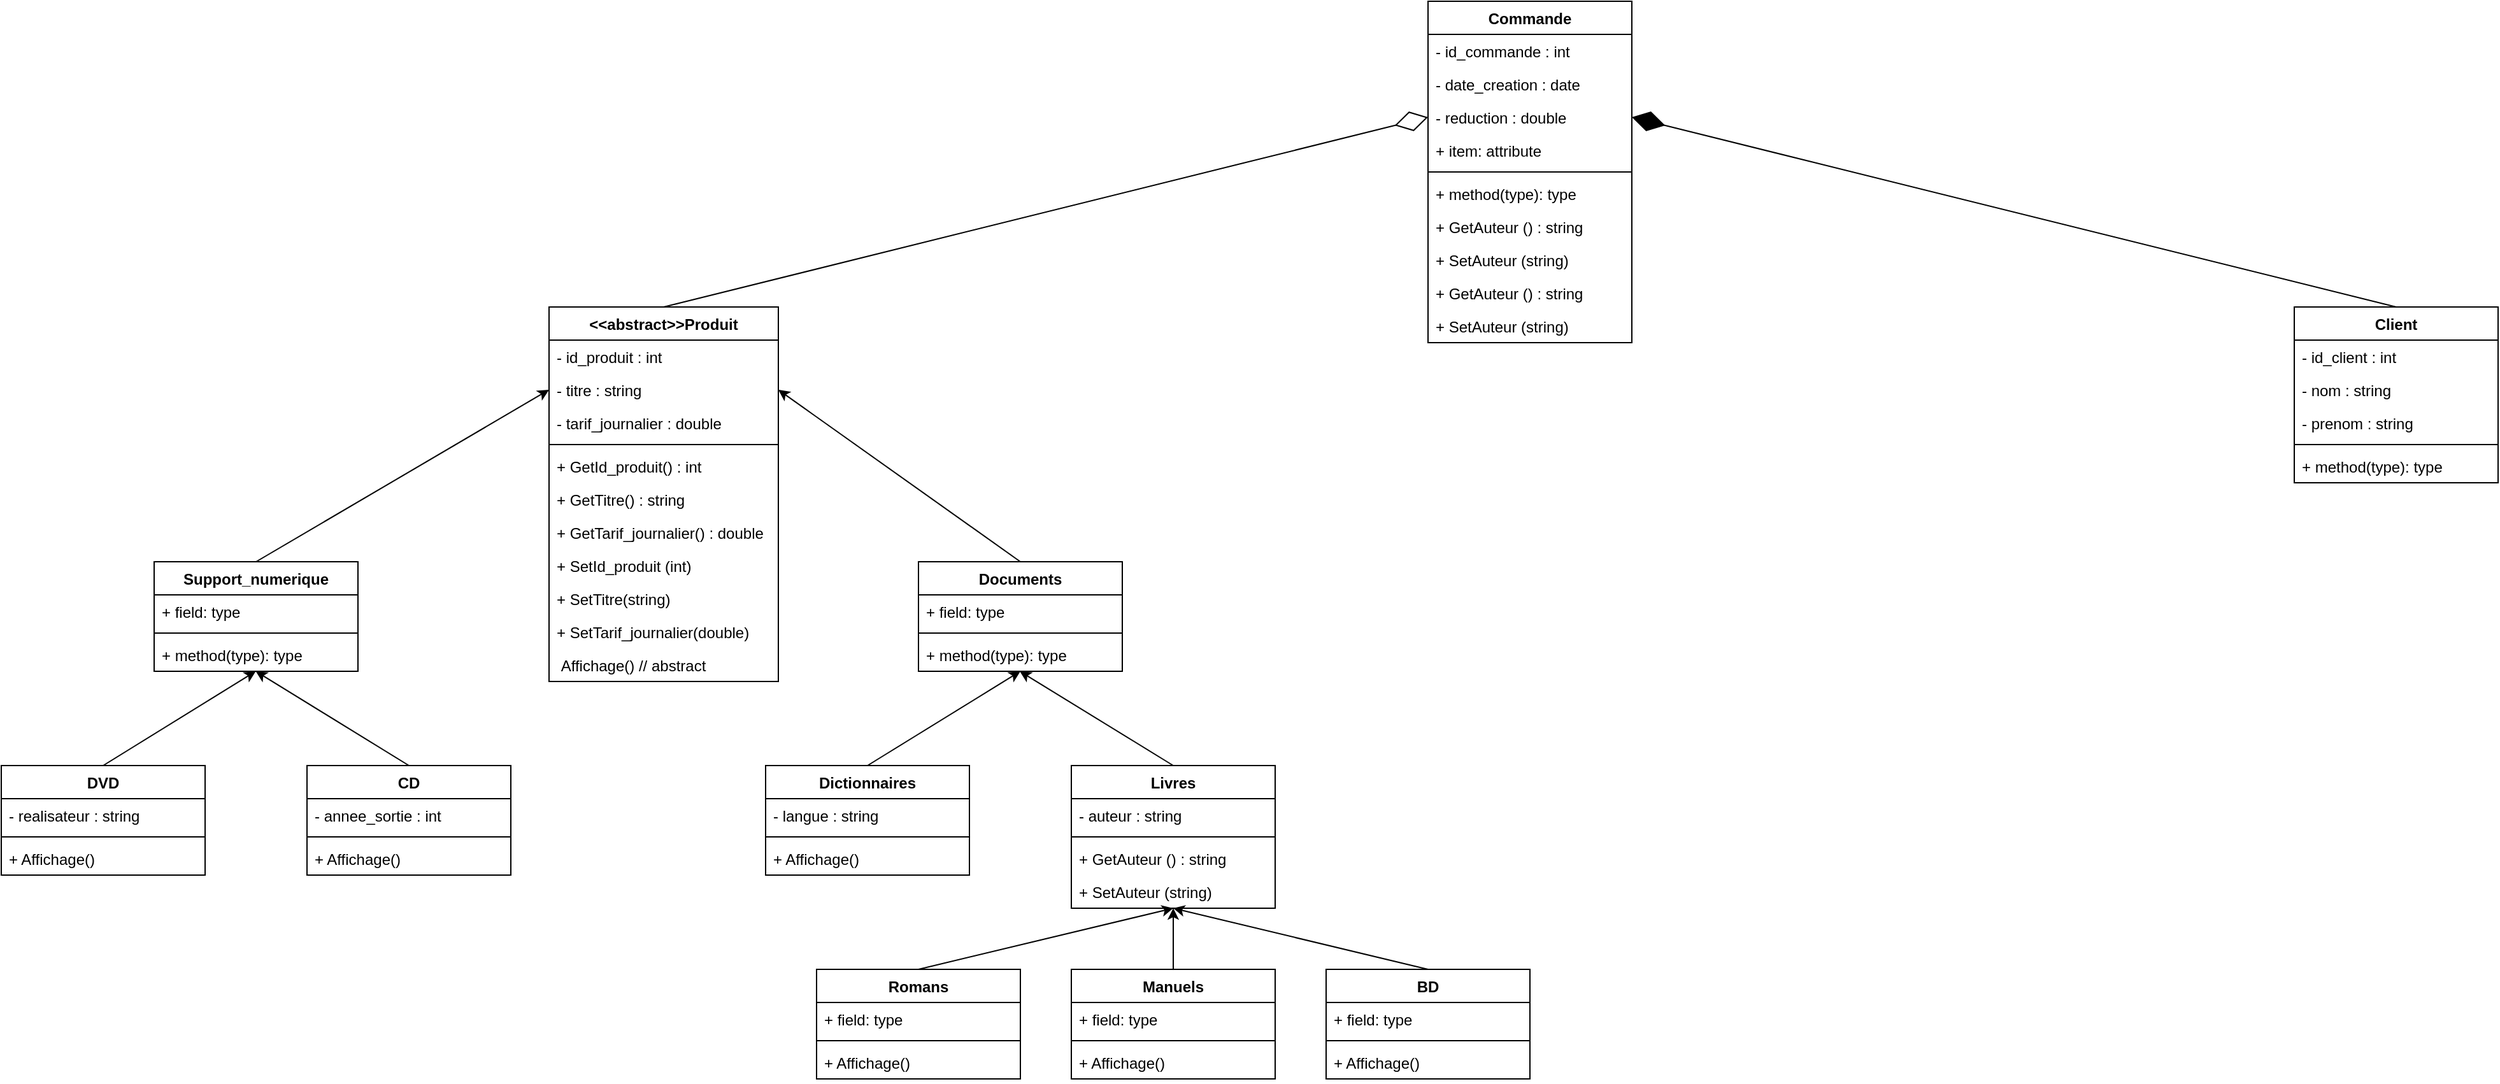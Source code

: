 <mxfile version="12.9.14" type="github">
  <diagram id="Si2locz9k4Dn_10qz3O4" name="Page-1">
    <mxGraphModel dx="813" dy="1535" grid="1" gridSize="10" guides="1" tooltips="1" connect="1" arrows="1" fold="1" page="1" pageScale="1" pageWidth="850" pageHeight="1100" math="0" shadow="0">
      <root>
        <mxCell id="0" />
        <mxCell id="1" parent="0" />
        <mxCell id="rb-MqD_NAWT4kMZUoV1C-5" value="DVD" style="swimlane;fontStyle=1;align=center;verticalAlign=top;childLayout=stackLayout;horizontal=1;startSize=26;horizontalStack=0;resizeParent=1;resizeParentMax=0;resizeLast=0;collapsible=1;marginBottom=0;" parent="1" vertex="1">
          <mxGeometry x="80" y="480" width="160" height="86" as="geometry" />
        </mxCell>
        <mxCell id="rb-MqD_NAWT4kMZUoV1C-6" value="- realisateur : string" style="text;strokeColor=none;fillColor=none;align=left;verticalAlign=top;spacingLeft=4;spacingRight=4;overflow=hidden;rotatable=0;points=[[0,0.5],[1,0.5]];portConstraint=eastwest;" parent="rb-MqD_NAWT4kMZUoV1C-5" vertex="1">
          <mxGeometry y="26" width="160" height="26" as="geometry" />
        </mxCell>
        <mxCell id="rb-MqD_NAWT4kMZUoV1C-7" value="" style="line;strokeWidth=1;fillColor=none;align=left;verticalAlign=middle;spacingTop=-1;spacingLeft=3;spacingRight=3;rotatable=0;labelPosition=right;points=[];portConstraint=eastwest;" parent="rb-MqD_NAWT4kMZUoV1C-5" vertex="1">
          <mxGeometry y="52" width="160" height="8" as="geometry" />
        </mxCell>
        <mxCell id="tzq9qLVQ6whCQIbnyR1z-40" value="+ Affichage()" style="text;strokeColor=none;fillColor=none;align=left;verticalAlign=top;spacingLeft=4;spacingRight=4;overflow=hidden;rotatable=0;points=[[0,0.5],[1,0.5]];portConstraint=eastwest;" vertex="1" parent="rb-MqD_NAWT4kMZUoV1C-5">
          <mxGeometry y="60" width="160" height="26" as="geometry" />
        </mxCell>
        <mxCell id="rb-MqD_NAWT4kMZUoV1C-9" value="CD" style="swimlane;fontStyle=1;align=center;verticalAlign=top;childLayout=stackLayout;horizontal=1;startSize=26;horizontalStack=0;resizeParent=1;resizeParentMax=0;resizeLast=0;collapsible=1;marginBottom=0;" parent="1" vertex="1">
          <mxGeometry x="320" y="480" width="160" height="86" as="geometry" />
        </mxCell>
        <mxCell id="rb-MqD_NAWT4kMZUoV1C-10" value="- annee_sortie : int" style="text;strokeColor=none;fillColor=none;align=left;verticalAlign=top;spacingLeft=4;spacingRight=4;overflow=hidden;rotatable=0;points=[[0,0.5],[1,0.5]];portConstraint=eastwest;" parent="rb-MqD_NAWT4kMZUoV1C-9" vertex="1">
          <mxGeometry y="26" width="160" height="26" as="geometry" />
        </mxCell>
        <mxCell id="rb-MqD_NAWT4kMZUoV1C-11" value="" style="line;strokeWidth=1;fillColor=none;align=left;verticalAlign=middle;spacingTop=-1;spacingLeft=3;spacingRight=3;rotatable=0;labelPosition=right;points=[];portConstraint=eastwest;" parent="rb-MqD_NAWT4kMZUoV1C-9" vertex="1">
          <mxGeometry y="52" width="160" height="8" as="geometry" />
        </mxCell>
        <mxCell id="tzq9qLVQ6whCQIbnyR1z-41" value="+ Affichage()" style="text;strokeColor=none;fillColor=none;align=left;verticalAlign=top;spacingLeft=4;spacingRight=4;overflow=hidden;rotatable=0;points=[[0,0.5],[1,0.5]];portConstraint=eastwest;" vertex="1" parent="rb-MqD_NAWT4kMZUoV1C-9">
          <mxGeometry y="60" width="160" height="26" as="geometry" />
        </mxCell>
        <mxCell id="tzq9qLVQ6whCQIbnyR1z-1" value="Support_numerique" style="swimlane;fontStyle=1;align=center;verticalAlign=top;childLayout=stackLayout;horizontal=1;startSize=26;horizontalStack=0;resizeParent=1;resizeParentMax=0;resizeLast=0;collapsible=1;marginBottom=0;" vertex="1" parent="1">
          <mxGeometry x="200" y="320" width="160" height="86" as="geometry" />
        </mxCell>
        <mxCell id="tzq9qLVQ6whCQIbnyR1z-2" value="+ field: type" style="text;strokeColor=none;fillColor=none;align=left;verticalAlign=top;spacingLeft=4;spacingRight=4;overflow=hidden;rotatable=0;points=[[0,0.5],[1,0.5]];portConstraint=eastwest;" vertex="1" parent="tzq9qLVQ6whCQIbnyR1z-1">
          <mxGeometry y="26" width="160" height="26" as="geometry" />
        </mxCell>
        <mxCell id="tzq9qLVQ6whCQIbnyR1z-3" value="" style="line;strokeWidth=1;fillColor=none;align=left;verticalAlign=middle;spacingTop=-1;spacingLeft=3;spacingRight=3;rotatable=0;labelPosition=right;points=[];portConstraint=eastwest;" vertex="1" parent="tzq9qLVQ6whCQIbnyR1z-1">
          <mxGeometry y="52" width="160" height="8" as="geometry" />
        </mxCell>
        <mxCell id="tzq9qLVQ6whCQIbnyR1z-4" value="+ method(type): type" style="text;strokeColor=none;fillColor=none;align=left;verticalAlign=top;spacingLeft=4;spacingRight=4;overflow=hidden;rotatable=0;points=[[0,0.5],[1,0.5]];portConstraint=eastwest;" vertex="1" parent="tzq9qLVQ6whCQIbnyR1z-1">
          <mxGeometry y="60" width="160" height="26" as="geometry" />
        </mxCell>
        <mxCell id="rb-MqD_NAWT4kMZUoV1C-13" value="Documents" style="swimlane;fontStyle=1;align=center;verticalAlign=top;childLayout=stackLayout;horizontal=1;startSize=26;horizontalStack=0;resizeParent=1;resizeParentMax=0;resizeLast=0;collapsible=1;marginBottom=0;" parent="1" vertex="1">
          <mxGeometry x="800" y="320" width="160" height="86" as="geometry" />
        </mxCell>
        <mxCell id="rb-MqD_NAWT4kMZUoV1C-14" value="+ field: type" style="text;strokeColor=none;fillColor=none;align=left;verticalAlign=top;spacingLeft=4;spacingRight=4;overflow=hidden;rotatable=0;points=[[0,0.5],[1,0.5]];portConstraint=eastwest;" parent="rb-MqD_NAWT4kMZUoV1C-13" vertex="1">
          <mxGeometry y="26" width="160" height="26" as="geometry" />
        </mxCell>
        <mxCell id="rb-MqD_NAWT4kMZUoV1C-15" value="" style="line;strokeWidth=1;fillColor=none;align=left;verticalAlign=middle;spacingTop=-1;spacingLeft=3;spacingRight=3;rotatable=0;labelPosition=right;points=[];portConstraint=eastwest;" parent="rb-MqD_NAWT4kMZUoV1C-13" vertex="1">
          <mxGeometry y="52" width="160" height="8" as="geometry" />
        </mxCell>
        <mxCell id="rb-MqD_NAWT4kMZUoV1C-16" value="+ method(type): type" style="text;strokeColor=none;fillColor=none;align=left;verticalAlign=top;spacingLeft=4;spacingRight=4;overflow=hidden;rotatable=0;points=[[0,0.5],[1,0.5]];portConstraint=eastwest;" parent="rb-MqD_NAWT4kMZUoV1C-13" vertex="1">
          <mxGeometry y="60" width="160" height="26" as="geometry" />
        </mxCell>
        <mxCell id="rb-MqD_NAWT4kMZUoV1C-21" value="Dictionnaires" style="swimlane;fontStyle=1;align=center;verticalAlign=top;childLayout=stackLayout;horizontal=1;startSize=26;horizontalStack=0;resizeParent=1;resizeParentMax=0;resizeLast=0;collapsible=1;marginBottom=0;" parent="1" vertex="1">
          <mxGeometry x="680" y="480" width="160" height="86" as="geometry" />
        </mxCell>
        <mxCell id="rb-MqD_NAWT4kMZUoV1C-22" value="- langue : string" style="text;strokeColor=none;fillColor=none;align=left;verticalAlign=top;spacingLeft=4;spacingRight=4;overflow=hidden;rotatable=0;points=[[0,0.5],[1,0.5]];portConstraint=eastwest;" parent="rb-MqD_NAWT4kMZUoV1C-21" vertex="1">
          <mxGeometry y="26" width="160" height="26" as="geometry" />
        </mxCell>
        <mxCell id="rb-MqD_NAWT4kMZUoV1C-23" value="" style="line;strokeWidth=1;fillColor=none;align=left;verticalAlign=middle;spacingTop=-1;spacingLeft=3;spacingRight=3;rotatable=0;labelPosition=right;points=[];portConstraint=eastwest;" parent="rb-MqD_NAWT4kMZUoV1C-21" vertex="1">
          <mxGeometry y="52" width="160" height="8" as="geometry" />
        </mxCell>
        <mxCell id="tzq9qLVQ6whCQIbnyR1z-42" value="+ Affichage()" style="text;strokeColor=none;fillColor=none;align=left;verticalAlign=top;spacingLeft=4;spacingRight=4;overflow=hidden;rotatable=0;points=[[0,0.5],[1,0.5]];portConstraint=eastwest;" vertex="1" parent="rb-MqD_NAWT4kMZUoV1C-21">
          <mxGeometry y="60" width="160" height="26" as="geometry" />
        </mxCell>
        <mxCell id="rb-MqD_NAWT4kMZUoV1C-25" value="Livres" style="swimlane;fontStyle=1;align=center;verticalAlign=top;childLayout=stackLayout;horizontal=1;startSize=26;horizontalStack=0;resizeParent=1;resizeParentMax=0;resizeLast=0;collapsible=1;marginBottom=0;" parent="1" vertex="1">
          <mxGeometry x="920" y="480" width="160" height="112" as="geometry" />
        </mxCell>
        <mxCell id="rb-MqD_NAWT4kMZUoV1C-26" value="- auteur : string" style="text;strokeColor=none;fillColor=none;align=left;verticalAlign=top;spacingLeft=4;spacingRight=4;overflow=hidden;rotatable=0;points=[[0,0.5],[1,0.5]];portConstraint=eastwest;" parent="rb-MqD_NAWT4kMZUoV1C-25" vertex="1">
          <mxGeometry y="26" width="160" height="26" as="geometry" />
        </mxCell>
        <mxCell id="rb-MqD_NAWT4kMZUoV1C-27" value="" style="line;strokeWidth=1;fillColor=none;align=left;verticalAlign=middle;spacingTop=-1;spacingLeft=3;spacingRight=3;rotatable=0;labelPosition=right;points=[];portConstraint=eastwest;" parent="rb-MqD_NAWT4kMZUoV1C-25" vertex="1">
          <mxGeometry y="52" width="160" height="8" as="geometry" />
        </mxCell>
        <mxCell id="rb-MqD_NAWT4kMZUoV1C-28" value="+ GetAuteur () : string" style="text;strokeColor=none;fillColor=none;align=left;verticalAlign=top;spacingLeft=4;spacingRight=4;overflow=hidden;rotatable=0;points=[[0,0.5],[1,0.5]];portConstraint=eastwest;" parent="rb-MqD_NAWT4kMZUoV1C-25" vertex="1">
          <mxGeometry y="60" width="160" height="26" as="geometry" />
        </mxCell>
        <mxCell id="tzq9qLVQ6whCQIbnyR1z-46" value="+ SetAuteur (string)" style="text;strokeColor=none;fillColor=none;align=left;verticalAlign=top;spacingLeft=4;spacingRight=4;overflow=hidden;rotatable=0;points=[[0,0.5],[1,0.5]];portConstraint=eastwest;" vertex="1" parent="rb-MqD_NAWT4kMZUoV1C-25">
          <mxGeometry y="86" width="160" height="26" as="geometry" />
        </mxCell>
        <mxCell id="rb-MqD_NAWT4kMZUoV1C-37" value="BD" style="swimlane;fontStyle=1;align=center;verticalAlign=top;childLayout=stackLayout;horizontal=1;startSize=26;horizontalStack=0;resizeParent=1;resizeParentMax=0;resizeLast=0;collapsible=1;marginBottom=0;" parent="1" vertex="1">
          <mxGeometry x="1120" y="640" width="160" height="86" as="geometry" />
        </mxCell>
        <mxCell id="rb-MqD_NAWT4kMZUoV1C-38" value="+ field: type" style="text;strokeColor=none;fillColor=none;align=left;verticalAlign=top;spacingLeft=4;spacingRight=4;overflow=hidden;rotatable=0;points=[[0,0.5],[1,0.5]];portConstraint=eastwest;" parent="rb-MqD_NAWT4kMZUoV1C-37" vertex="1">
          <mxGeometry y="26" width="160" height="26" as="geometry" />
        </mxCell>
        <mxCell id="rb-MqD_NAWT4kMZUoV1C-39" value="" style="line;strokeWidth=1;fillColor=none;align=left;verticalAlign=middle;spacingTop=-1;spacingLeft=3;spacingRight=3;rotatable=0;labelPosition=right;points=[];portConstraint=eastwest;" parent="rb-MqD_NAWT4kMZUoV1C-37" vertex="1">
          <mxGeometry y="52" width="160" height="8" as="geometry" />
        </mxCell>
        <mxCell id="tzq9qLVQ6whCQIbnyR1z-45" value="+ Affichage()" style="text;strokeColor=none;fillColor=none;align=left;verticalAlign=top;spacingLeft=4;spacingRight=4;overflow=hidden;rotatable=0;points=[[0,0.5],[1,0.5]];portConstraint=eastwest;" vertex="1" parent="rb-MqD_NAWT4kMZUoV1C-37">
          <mxGeometry y="60" width="160" height="26" as="geometry" />
        </mxCell>
        <mxCell id="rb-MqD_NAWT4kMZUoV1C-33" value="Manuels" style="swimlane;fontStyle=1;align=center;verticalAlign=top;childLayout=stackLayout;horizontal=1;startSize=26;horizontalStack=0;resizeParent=1;resizeParentMax=0;resizeLast=0;collapsible=1;marginBottom=0;" parent="1" vertex="1">
          <mxGeometry x="920" y="640" width="160" height="86" as="geometry" />
        </mxCell>
        <mxCell id="rb-MqD_NAWT4kMZUoV1C-34" value="+ field: type" style="text;strokeColor=none;fillColor=none;align=left;verticalAlign=top;spacingLeft=4;spacingRight=4;overflow=hidden;rotatable=0;points=[[0,0.5],[1,0.5]];portConstraint=eastwest;" parent="rb-MqD_NAWT4kMZUoV1C-33" vertex="1">
          <mxGeometry y="26" width="160" height="26" as="geometry" />
        </mxCell>
        <mxCell id="rb-MqD_NAWT4kMZUoV1C-35" value="" style="line;strokeWidth=1;fillColor=none;align=left;verticalAlign=middle;spacingTop=-1;spacingLeft=3;spacingRight=3;rotatable=0;labelPosition=right;points=[];portConstraint=eastwest;" parent="rb-MqD_NAWT4kMZUoV1C-33" vertex="1">
          <mxGeometry y="52" width="160" height="8" as="geometry" />
        </mxCell>
        <mxCell id="tzq9qLVQ6whCQIbnyR1z-44" value="+ Affichage()" style="text;strokeColor=none;fillColor=none;align=left;verticalAlign=top;spacingLeft=4;spacingRight=4;overflow=hidden;rotatable=0;points=[[0,0.5],[1,0.5]];portConstraint=eastwest;" vertex="1" parent="rb-MqD_NAWT4kMZUoV1C-33">
          <mxGeometry y="60" width="160" height="26" as="geometry" />
        </mxCell>
        <mxCell id="rb-MqD_NAWT4kMZUoV1C-29" value="Romans" style="swimlane;fontStyle=1;align=center;verticalAlign=top;childLayout=stackLayout;horizontal=1;startSize=26;horizontalStack=0;resizeParent=1;resizeParentMax=0;resizeLast=0;collapsible=1;marginBottom=0;" parent="1" vertex="1">
          <mxGeometry x="720" y="640" width="160" height="86" as="geometry" />
        </mxCell>
        <mxCell id="rb-MqD_NAWT4kMZUoV1C-30" value="+ field: type" style="text;strokeColor=none;fillColor=none;align=left;verticalAlign=top;spacingLeft=4;spacingRight=4;overflow=hidden;rotatable=0;points=[[0,0.5],[1,0.5]];portConstraint=eastwest;" parent="rb-MqD_NAWT4kMZUoV1C-29" vertex="1">
          <mxGeometry y="26" width="160" height="26" as="geometry" />
        </mxCell>
        <mxCell id="rb-MqD_NAWT4kMZUoV1C-31" value="" style="line;strokeWidth=1;fillColor=none;align=left;verticalAlign=middle;spacingTop=-1;spacingLeft=3;spacingRight=3;rotatable=0;labelPosition=right;points=[];portConstraint=eastwest;" parent="rb-MqD_NAWT4kMZUoV1C-29" vertex="1">
          <mxGeometry y="52" width="160" height="8" as="geometry" />
        </mxCell>
        <mxCell id="tzq9qLVQ6whCQIbnyR1z-43" value="+ Affichage()" style="text;strokeColor=none;fillColor=none;align=left;verticalAlign=top;spacingLeft=4;spacingRight=4;overflow=hidden;rotatable=0;points=[[0,0.5],[1,0.5]];portConstraint=eastwest;" vertex="1" parent="rb-MqD_NAWT4kMZUoV1C-29">
          <mxGeometry y="60" width="160" height="26" as="geometry" />
        </mxCell>
        <mxCell id="rb-MqD_NAWT4kMZUoV1C-1" value="&lt;&lt;abstract&gt;&gt;Produit" style="swimlane;fontStyle=1;align=center;verticalAlign=top;childLayout=stackLayout;horizontal=1;startSize=26;horizontalStack=0;resizeParent=1;resizeParentMax=0;resizeLast=0;collapsible=1;marginBottom=0;" parent="1" vertex="1">
          <mxGeometry x="510" y="120" width="180" height="294" as="geometry" />
        </mxCell>
        <mxCell id="rb-MqD_NAWT4kMZUoV1C-2" value="- id_produit : int" style="text;strokeColor=none;fillColor=none;align=left;verticalAlign=top;spacingLeft=4;spacingRight=4;overflow=hidden;rotatable=0;points=[[0,0.5],[1,0.5]];portConstraint=eastwest;" parent="rb-MqD_NAWT4kMZUoV1C-1" vertex="1">
          <mxGeometry y="26" width="180" height="26" as="geometry" />
        </mxCell>
        <mxCell id="meF54CxMP4Rzf3T3WrZb-1" value="- titre : string" style="text;strokeColor=none;fillColor=none;align=left;verticalAlign=top;spacingLeft=4;spacingRight=4;overflow=hidden;rotatable=0;points=[[0,0.5],[1,0.5]];portConstraint=eastwest;" parent="rb-MqD_NAWT4kMZUoV1C-1" vertex="1">
          <mxGeometry y="52" width="180" height="26" as="geometry" />
        </mxCell>
        <mxCell id="meF54CxMP4Rzf3T3WrZb-2" value="- tarif_journalier : double" style="text;strokeColor=none;fillColor=none;align=left;verticalAlign=top;spacingLeft=4;spacingRight=4;overflow=hidden;rotatable=0;points=[[0,0.5],[1,0.5]];portConstraint=eastwest;" parent="rb-MqD_NAWT4kMZUoV1C-1" vertex="1">
          <mxGeometry y="78" width="180" height="26" as="geometry" />
        </mxCell>
        <mxCell id="rb-MqD_NAWT4kMZUoV1C-3" value="" style="line;strokeWidth=1;fillColor=none;align=left;verticalAlign=middle;spacingTop=-1;spacingLeft=3;spacingRight=3;rotatable=0;labelPosition=right;points=[];portConstraint=eastwest;" parent="rb-MqD_NAWT4kMZUoV1C-1" vertex="1">
          <mxGeometry y="104" width="180" height="8" as="geometry" />
        </mxCell>
        <mxCell id="rb-MqD_NAWT4kMZUoV1C-4" value="+ GetId_produit() : int" style="text;strokeColor=none;fillColor=none;align=left;verticalAlign=top;spacingLeft=4;spacingRight=4;overflow=hidden;rotatable=0;points=[[0,0.5],[1,0.5]];portConstraint=eastwest;" parent="rb-MqD_NAWT4kMZUoV1C-1" vertex="1">
          <mxGeometry y="112" width="180" height="26" as="geometry" />
        </mxCell>
        <mxCell id="tzq9qLVQ6whCQIbnyR1z-31" value="+ GetTitre() : string" style="text;strokeColor=none;fillColor=none;align=left;verticalAlign=top;spacingLeft=4;spacingRight=4;overflow=hidden;rotatable=0;points=[[0,0.5],[1,0.5]];portConstraint=eastwest;" vertex="1" parent="rb-MqD_NAWT4kMZUoV1C-1">
          <mxGeometry y="138" width="180" height="26" as="geometry" />
        </mxCell>
        <mxCell id="tzq9qLVQ6whCQIbnyR1z-32" value="+ GetTarif_journalier() : double" style="text;strokeColor=none;fillColor=none;align=left;verticalAlign=top;spacingLeft=4;spacingRight=4;overflow=hidden;rotatable=0;points=[[0,0.5],[1,0.5]];portConstraint=eastwest;" vertex="1" parent="rb-MqD_NAWT4kMZUoV1C-1">
          <mxGeometry y="164" width="180" height="26" as="geometry" />
        </mxCell>
        <mxCell id="tzq9qLVQ6whCQIbnyR1z-36" value="+ SetId_produit (int)" style="text;strokeColor=none;fillColor=none;align=left;verticalAlign=top;spacingLeft=4;spacingRight=4;overflow=hidden;rotatable=0;points=[[0,0.5],[1,0.5]];portConstraint=eastwest;" vertex="1" parent="rb-MqD_NAWT4kMZUoV1C-1">
          <mxGeometry y="190" width="180" height="26" as="geometry" />
        </mxCell>
        <mxCell id="tzq9qLVQ6whCQIbnyR1z-34" value="+ SetTitre(string)" style="text;strokeColor=none;fillColor=none;align=left;verticalAlign=top;spacingLeft=4;spacingRight=4;overflow=hidden;rotatable=0;points=[[0,0.5],[1,0.5]];portConstraint=eastwest;" vertex="1" parent="rb-MqD_NAWT4kMZUoV1C-1">
          <mxGeometry y="216" width="180" height="26" as="geometry" />
        </mxCell>
        <mxCell id="tzq9qLVQ6whCQIbnyR1z-35" value="+ SetTarif_journalier(double)" style="text;strokeColor=none;fillColor=none;align=left;verticalAlign=top;spacingLeft=4;spacingRight=4;overflow=hidden;rotatable=0;points=[[0,0.5],[1,0.5]];portConstraint=eastwest;" vertex="1" parent="rb-MqD_NAWT4kMZUoV1C-1">
          <mxGeometry y="242" width="180" height="26" as="geometry" />
        </mxCell>
        <mxCell id="tzq9qLVQ6whCQIbnyR1z-37" value=" Affichage() // abstract" style="text;strokeColor=none;fillColor=none;align=left;verticalAlign=top;spacingLeft=4;spacingRight=4;overflow=hidden;rotatable=0;points=[[0,0.5],[1,0.5]];portConstraint=eastwest;" vertex="1" parent="rb-MqD_NAWT4kMZUoV1C-1">
          <mxGeometry y="268" width="180" height="26" as="geometry" />
        </mxCell>
        <mxCell id="tzq9qLVQ6whCQIbnyR1z-5" value="" style="endArrow=classic;html=1;entryX=1;entryY=0.5;entryDx=0;entryDy=0;exitX=0.5;exitY=0;exitDx=0;exitDy=0;" edge="1" parent="1" source="rb-MqD_NAWT4kMZUoV1C-13" target="meF54CxMP4Rzf3T3WrZb-1">
          <mxGeometry width="50" height="50" relative="1" as="geometry">
            <mxPoint x="950" y="120" as="sourcePoint" />
            <mxPoint x="750" y="430" as="targetPoint" />
          </mxGeometry>
        </mxCell>
        <mxCell id="tzq9qLVQ6whCQIbnyR1z-6" value="" style="endArrow=classic;html=1;entryX=0;entryY=0.5;entryDx=0;entryDy=0;exitX=0.5;exitY=0;exitDx=0;exitDy=0;" edge="1" parent="1" source="tzq9qLVQ6whCQIbnyR1z-1" target="meF54CxMP4Rzf3T3WrZb-1">
          <mxGeometry width="50" height="50" relative="1" as="geometry">
            <mxPoint x="700" y="480" as="sourcePoint" />
            <mxPoint x="750" y="430" as="targetPoint" />
          </mxGeometry>
        </mxCell>
        <mxCell id="tzq9qLVQ6whCQIbnyR1z-7" value="" style="endArrow=classic;html=1;entryX=0.5;entryY=1;entryDx=0;entryDy=0;exitX=0.5;exitY=0;exitDx=0;exitDy=0;" edge="1" parent="1" source="rb-MqD_NAWT4kMZUoV1C-21" target="rb-MqD_NAWT4kMZUoV1C-13">
          <mxGeometry width="50" height="50" relative="1" as="geometry">
            <mxPoint x="700" y="480" as="sourcePoint" />
            <mxPoint x="750" y="430" as="targetPoint" />
          </mxGeometry>
        </mxCell>
        <mxCell id="tzq9qLVQ6whCQIbnyR1z-8" value="" style="endArrow=classic;html=1;entryX=0.497;entryY=0.998;entryDx=0;entryDy=0;entryPerimeter=0;exitX=0.5;exitY=0;exitDx=0;exitDy=0;" edge="1" parent="1" source="rb-MqD_NAWT4kMZUoV1C-25" target="rb-MqD_NAWT4kMZUoV1C-16">
          <mxGeometry width="50" height="50" relative="1" as="geometry">
            <mxPoint x="700" y="480" as="sourcePoint" />
            <mxPoint x="750" y="430" as="targetPoint" />
          </mxGeometry>
        </mxCell>
        <mxCell id="tzq9qLVQ6whCQIbnyR1z-9" value="" style="endArrow=classic;html=1;exitX=0.5;exitY=0;exitDx=0;exitDy=0;" edge="1" parent="1" source="rb-MqD_NAWT4kMZUoV1C-37">
          <mxGeometry width="50" height="50" relative="1" as="geometry">
            <mxPoint x="700" y="480" as="sourcePoint" />
            <mxPoint x="1000" y="592" as="targetPoint" />
          </mxGeometry>
        </mxCell>
        <mxCell id="tzq9qLVQ6whCQIbnyR1z-10" value="" style="endArrow=classic;html=1;exitX=0.5;exitY=0;exitDx=0;exitDy=0;entryX=0.5;entryY=1;entryDx=0;entryDy=0;" edge="1" parent="1" source="rb-MqD_NAWT4kMZUoV1C-33" target="rb-MqD_NAWT4kMZUoV1C-25">
          <mxGeometry width="50" height="50" relative="1" as="geometry">
            <mxPoint x="1210" y="650" as="sourcePoint" />
            <mxPoint x="1009.04" y="576.702" as="targetPoint" />
          </mxGeometry>
        </mxCell>
        <mxCell id="tzq9qLVQ6whCQIbnyR1z-11" value="" style="endArrow=classic;html=1;exitX=0.5;exitY=0;exitDx=0;exitDy=0;" edge="1" parent="1" source="rb-MqD_NAWT4kMZUoV1C-29">
          <mxGeometry width="50" height="50" relative="1" as="geometry">
            <mxPoint x="1010" y="650" as="sourcePoint" />
            <mxPoint x="1000" y="592" as="targetPoint" />
          </mxGeometry>
        </mxCell>
        <mxCell id="tzq9qLVQ6whCQIbnyR1z-12" value="" style="endArrow=classic;html=1;exitX=0.5;exitY=0;exitDx=0;exitDy=0;entryX=0.5;entryY=1;entryDx=0;entryDy=0;" edge="1" parent="1" source="rb-MqD_NAWT4kMZUoV1C-9">
          <mxGeometry width="50" height="50" relative="1" as="geometry">
            <mxPoint x="279.76" y="480" as="sourcePoint" />
            <mxPoint x="279.76" y="406" as="targetPoint" />
          </mxGeometry>
        </mxCell>
        <mxCell id="tzq9qLVQ6whCQIbnyR1z-13" value="" style="endArrow=classic;html=1;exitX=0.5;exitY=0;exitDx=0;exitDy=0;entryX=0.5;entryY=1;entryDx=0;entryDy=0;" edge="1" parent="1" source="rb-MqD_NAWT4kMZUoV1C-5">
          <mxGeometry width="50" height="50" relative="1" as="geometry">
            <mxPoint x="279.76" y="480" as="sourcePoint" />
            <mxPoint x="279.76" y="406" as="targetPoint" />
          </mxGeometry>
        </mxCell>
        <mxCell id="tzq9qLVQ6whCQIbnyR1z-14" value="Client" style="swimlane;fontStyle=1;align=center;verticalAlign=top;childLayout=stackLayout;horizontal=1;startSize=26;horizontalStack=0;resizeParent=1;resizeParentMax=0;resizeLast=0;collapsible=1;marginBottom=0;" vertex="1" parent="1">
          <mxGeometry x="1880" y="120" width="160" height="138" as="geometry" />
        </mxCell>
        <mxCell id="tzq9qLVQ6whCQIbnyR1z-15" value="- id_client : int&#xa;" style="text;strokeColor=none;fillColor=none;align=left;verticalAlign=top;spacingLeft=4;spacingRight=4;overflow=hidden;rotatable=0;points=[[0,0.5],[1,0.5]];portConstraint=eastwest;" vertex="1" parent="tzq9qLVQ6whCQIbnyR1z-14">
          <mxGeometry y="26" width="160" height="26" as="geometry" />
        </mxCell>
        <mxCell id="tzq9qLVQ6whCQIbnyR1z-19" value="- nom : string" style="text;strokeColor=none;fillColor=none;align=left;verticalAlign=top;spacingLeft=4;spacingRight=4;overflow=hidden;rotatable=0;points=[[0,0.5],[1,0.5]];portConstraint=eastwest;" vertex="1" parent="tzq9qLVQ6whCQIbnyR1z-14">
          <mxGeometry y="52" width="160" height="26" as="geometry" />
        </mxCell>
        <mxCell id="tzq9qLVQ6whCQIbnyR1z-18" value="- prenom : string" style="text;strokeColor=none;fillColor=none;align=left;verticalAlign=top;spacingLeft=4;spacingRight=4;overflow=hidden;rotatable=0;points=[[0,0.5],[1,0.5]];portConstraint=eastwest;" vertex="1" parent="tzq9qLVQ6whCQIbnyR1z-14">
          <mxGeometry y="78" width="160" height="26" as="geometry" />
        </mxCell>
        <mxCell id="tzq9qLVQ6whCQIbnyR1z-16" value="" style="line;strokeWidth=1;fillColor=none;align=left;verticalAlign=middle;spacingTop=-1;spacingLeft=3;spacingRight=3;rotatable=0;labelPosition=right;points=[];portConstraint=eastwest;" vertex="1" parent="tzq9qLVQ6whCQIbnyR1z-14">
          <mxGeometry y="104" width="160" height="8" as="geometry" />
        </mxCell>
        <mxCell id="tzq9qLVQ6whCQIbnyR1z-17" value="+ method(type): type" style="text;strokeColor=none;fillColor=none;align=left;verticalAlign=top;spacingLeft=4;spacingRight=4;overflow=hidden;rotatable=0;points=[[0,0.5],[1,0.5]];portConstraint=eastwest;" vertex="1" parent="tzq9qLVQ6whCQIbnyR1z-14">
          <mxGeometry y="112" width="160" height="26" as="geometry" />
        </mxCell>
        <mxCell id="tzq9qLVQ6whCQIbnyR1z-20" value="Commande" style="swimlane;fontStyle=1;align=center;verticalAlign=top;childLayout=stackLayout;horizontal=1;startSize=26;horizontalStack=0;resizeParent=1;resizeParentMax=0;resizeLast=0;collapsible=1;marginBottom=0;" vertex="1" parent="1">
          <mxGeometry x="1200" y="-120" width="160" height="268" as="geometry" />
        </mxCell>
        <mxCell id="tzq9qLVQ6whCQIbnyR1z-21" value="- id_commande : int" style="text;strokeColor=none;fillColor=none;align=left;verticalAlign=top;spacingLeft=4;spacingRight=4;overflow=hidden;rotatable=0;points=[[0,0.5],[1,0.5]];portConstraint=eastwest;" vertex="1" parent="tzq9qLVQ6whCQIbnyR1z-20">
          <mxGeometry y="26" width="160" height="26" as="geometry" />
        </mxCell>
        <mxCell id="tzq9qLVQ6whCQIbnyR1z-24" value="- date_creation : date" style="text;strokeColor=none;fillColor=none;align=left;verticalAlign=top;spacingLeft=4;spacingRight=4;overflow=hidden;rotatable=0;points=[[0,0.5],[1,0.5]];portConstraint=eastwest;" vertex="1" parent="tzq9qLVQ6whCQIbnyR1z-20">
          <mxGeometry y="52" width="160" height="26" as="geometry" />
        </mxCell>
        <mxCell id="tzq9qLVQ6whCQIbnyR1z-25" value="- reduction : double" style="text;strokeColor=none;fillColor=none;align=left;verticalAlign=top;spacingLeft=4;spacingRight=4;overflow=hidden;rotatable=0;points=[[0,0.5],[1,0.5]];portConstraint=eastwest;" vertex="1" parent="tzq9qLVQ6whCQIbnyR1z-20">
          <mxGeometry y="78" width="160" height="26" as="geometry" />
        </mxCell>
        <mxCell id="tzq9qLVQ6whCQIbnyR1z-26" value="+ item: attribute" style="text;strokeColor=none;fillColor=none;align=left;verticalAlign=top;spacingLeft=4;spacingRight=4;overflow=hidden;rotatable=0;points=[[0,0.5],[1,0.5]];portConstraint=eastwest;" vertex="1" parent="tzq9qLVQ6whCQIbnyR1z-20">
          <mxGeometry y="104" width="160" height="26" as="geometry" />
        </mxCell>
        <mxCell id="tzq9qLVQ6whCQIbnyR1z-22" value="" style="line;strokeWidth=1;fillColor=none;align=left;verticalAlign=middle;spacingTop=-1;spacingLeft=3;spacingRight=3;rotatable=0;labelPosition=right;points=[];portConstraint=eastwest;" vertex="1" parent="tzq9qLVQ6whCQIbnyR1z-20">
          <mxGeometry y="130" width="160" height="8" as="geometry" />
        </mxCell>
        <mxCell id="tzq9qLVQ6whCQIbnyR1z-23" value="+ method(type): type" style="text;strokeColor=none;fillColor=none;align=left;verticalAlign=top;spacingLeft=4;spacingRight=4;overflow=hidden;rotatable=0;points=[[0,0.5],[1,0.5]];portConstraint=eastwest;" vertex="1" parent="tzq9qLVQ6whCQIbnyR1z-20">
          <mxGeometry y="138" width="160" height="26" as="geometry" />
        </mxCell>
        <mxCell id="tzq9qLVQ6whCQIbnyR1z-47" value="+ GetAuteur () : string" style="text;strokeColor=none;fillColor=none;align=left;verticalAlign=top;spacingLeft=4;spacingRight=4;overflow=hidden;rotatable=0;points=[[0,0.5],[1,0.5]];portConstraint=eastwest;" vertex="1" parent="tzq9qLVQ6whCQIbnyR1z-20">
          <mxGeometry y="164" width="160" height="26" as="geometry" />
        </mxCell>
        <mxCell id="tzq9qLVQ6whCQIbnyR1z-48" value="+ SetAuteur (string)" style="text;strokeColor=none;fillColor=none;align=left;verticalAlign=top;spacingLeft=4;spacingRight=4;overflow=hidden;rotatable=0;points=[[0,0.5],[1,0.5]];portConstraint=eastwest;" vertex="1" parent="tzq9qLVQ6whCQIbnyR1z-20">
          <mxGeometry y="190" width="160" height="26" as="geometry" />
        </mxCell>
        <mxCell id="tzq9qLVQ6whCQIbnyR1z-49" value="+ GetAuteur () : string" style="text;strokeColor=none;fillColor=none;align=left;verticalAlign=top;spacingLeft=4;spacingRight=4;overflow=hidden;rotatable=0;points=[[0,0.5],[1,0.5]];portConstraint=eastwest;" vertex="1" parent="tzq9qLVQ6whCQIbnyR1z-20">
          <mxGeometry y="216" width="160" height="26" as="geometry" />
        </mxCell>
        <mxCell id="tzq9qLVQ6whCQIbnyR1z-50" value="+ SetAuteur (string)" style="text;strokeColor=none;fillColor=none;align=left;verticalAlign=top;spacingLeft=4;spacingRight=4;overflow=hidden;rotatable=0;points=[[0,0.5],[1,0.5]];portConstraint=eastwest;" vertex="1" parent="tzq9qLVQ6whCQIbnyR1z-20">
          <mxGeometry y="242" width="160" height="26" as="geometry" />
        </mxCell>
        <mxCell id="tzq9qLVQ6whCQIbnyR1z-27" value="" style="endArrow=diamondThin;endFill=1;endSize=24;html=1;exitX=0.5;exitY=0;exitDx=0;exitDy=0;entryX=1;entryY=0.5;entryDx=0;entryDy=0;" edge="1" parent="1" source="tzq9qLVQ6whCQIbnyR1z-14" target="tzq9qLVQ6whCQIbnyR1z-25">
          <mxGeometry width="160" relative="1" as="geometry">
            <mxPoint x="1170" y="130" as="sourcePoint" />
            <mxPoint x="1450" y="-30" as="targetPoint" />
          </mxGeometry>
        </mxCell>
        <mxCell id="tzq9qLVQ6whCQIbnyR1z-30" value="" style="endArrow=diamondThin;endFill=0;endSize=24;html=1;entryX=0;entryY=0.5;entryDx=0;entryDy=0;exitX=0.5;exitY=0;exitDx=0;exitDy=0;" edge="1" parent="1" source="rb-MqD_NAWT4kMZUoV1C-1" target="tzq9qLVQ6whCQIbnyR1z-25">
          <mxGeometry width="160" relative="1" as="geometry">
            <mxPoint x="1170" y="130" as="sourcePoint" />
            <mxPoint x="1330" y="130" as="targetPoint" />
          </mxGeometry>
        </mxCell>
      </root>
    </mxGraphModel>
  </diagram>
</mxfile>
